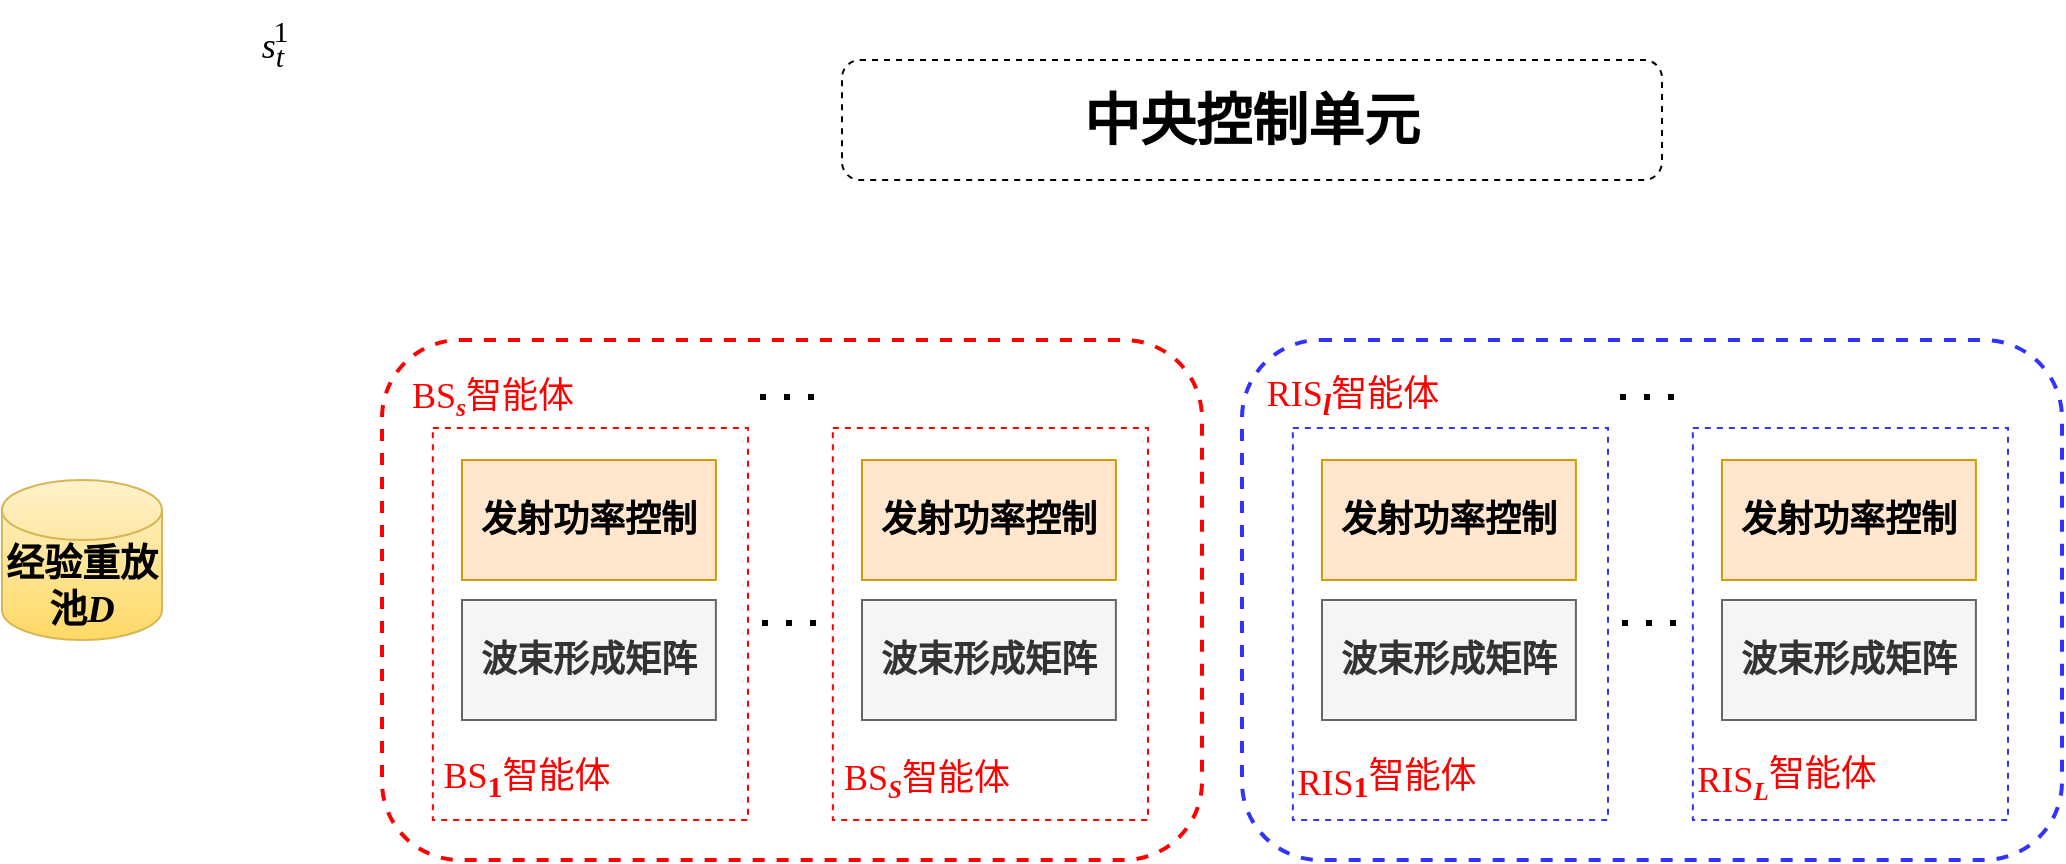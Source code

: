 <mxfile version="23.0.1" type="github">
  <diagram name="第 1 页" id="qWvrkpXLxx0GC9WOg6ml">
    <mxGraphModel dx="783" dy="581" grid="1" gridSize="10" guides="1" tooltips="1" connect="1" arrows="1" fold="1" page="1" pageScale="1" pageWidth="827" pageHeight="1169" math="0" shadow="0">
      <root>
        <mxCell id="0" />
        <mxCell id="1" parent="0" />
        <mxCell id="3JuD0V2UQYrB-Lwvqgq5-1" value="&lt;font face=&quot;Times New Roman&quot;&gt;&lt;span style=&quot;font-size: 28px;&quot;&gt;&lt;b&gt;中央控制单元&lt;/b&gt;&lt;/span&gt;&lt;/font&gt;" style="rounded=1;whiteSpace=wrap;html=1;dashed=1;" vertex="1" parent="1">
          <mxGeometry x="460" y="110" width="410" height="60" as="geometry" />
        </mxCell>
        <mxCell id="3JuD0V2UQYrB-Lwvqgq5-2" value="&lt;font style=&quot;font-size: 19px;&quot; face=&quot;Times New Roman&quot;&gt;&lt;b&gt;经验重放池&lt;i&gt;D&lt;/i&gt;&lt;/b&gt;&lt;/font&gt;" style="shape=cylinder3;whiteSpace=wrap;html=1;boundedLbl=1;backgroundOutline=1;size=15;fillColor=#fff2cc;strokeColor=#d6b656;gradientColor=#ffd966;" vertex="1" parent="1">
          <mxGeometry x="40" y="320" width="80" height="80" as="geometry" />
        </mxCell>
        <mxCell id="3JuD0V2UQYrB-Lwvqgq5-23" value="" style="group" vertex="1" connectable="0" parent="1">
          <mxGeometry x="230" y="250" width="410" height="260" as="geometry" />
        </mxCell>
        <mxCell id="3JuD0V2UQYrB-Lwvqgq5-21" value="" style="rounded=1;whiteSpace=wrap;html=1;dashed=1;strokeWidth=2;strokeColor=#FF0000;" vertex="1" parent="3JuD0V2UQYrB-Lwvqgq5-23">
          <mxGeometry width="410" height="260" as="geometry" />
        </mxCell>
        <mxCell id="3JuD0V2UQYrB-Lwvqgq5-6" value="" style="group" vertex="1" connectable="0" parent="3JuD0V2UQYrB-Lwvqgq5-23">
          <mxGeometry x="40" y="60" width="166" height="190" as="geometry" />
        </mxCell>
        <mxCell id="3JuD0V2UQYrB-Lwvqgq5-5" value="" style="rounded=0;whiteSpace=wrap;html=1;dashed=1;strokeColor=#FF0000;strokeWidth=1;" vertex="1" parent="3JuD0V2UQYrB-Lwvqgq5-6">
          <mxGeometry x="-14.58" y="-16" width="157.58" height="196" as="geometry" />
        </mxCell>
        <mxCell id="3JuD0V2UQYrB-Lwvqgq5-3" value="&lt;font size=&quot;1&quot; face=&quot;Times New Roman&quot;&gt;&lt;b style=&quot;font-size: 18px;&quot;&gt;发射功率控制&lt;/b&gt;&lt;/font&gt;" style="rounded=0;whiteSpace=wrap;html=1;fillColor=#ffe6cc;strokeColor=#d79b00;movable=1;resizable=1;rotatable=1;deletable=1;editable=1;locked=0;connectable=1;" vertex="1" parent="3JuD0V2UQYrB-Lwvqgq5-6">
          <mxGeometry width="126.941" height="60" as="geometry" />
        </mxCell>
        <mxCell id="3JuD0V2UQYrB-Lwvqgq5-4" value="&lt;font size=&quot;1&quot; face=&quot;Times New Roman&quot;&gt;&lt;b style=&quot;font-size: 18px;&quot;&gt;波束形成矩阵&lt;/b&gt;&lt;/font&gt;" style="rounded=0;whiteSpace=wrap;html=1;fillColor=#f5f5f5;strokeColor=#666666;fontColor=#333333;movable=1;resizable=1;rotatable=1;deletable=1;editable=1;locked=0;connectable=1;" vertex="1" parent="3JuD0V2UQYrB-Lwvqgq5-6">
          <mxGeometry y="70" width="126.941" height="60" as="geometry" />
        </mxCell>
        <mxCell id="3JuD0V2UQYrB-Lwvqgq5-11" value="&lt;font color=&quot;#ff0000&quot; style=&quot;font-size: 18px;&quot; face=&quot;Times New Roman&quot;&gt;BS&lt;sub&gt;&lt;b&gt;1&lt;/b&gt;&lt;/sub&gt;智能体&lt;/font&gt;" style="text;html=1;align=center;verticalAlign=middle;resizable=0;points=[];autosize=1;strokeColor=none;fillColor=none;" vertex="1" parent="3JuD0V2UQYrB-Lwvqgq5-6">
          <mxGeometry x="-23.435" y="140" width="110" height="40" as="geometry" />
        </mxCell>
        <mxCell id="3JuD0V2UQYrB-Lwvqgq5-18" value="" style="endArrow=none;dashed=1;html=1;dashPattern=1 3;strokeWidth=3;rounded=0;curved=0;endSize=6;jumpStyle=gap;jumpSize=13;" edge="1" parent="3JuD0V2UQYrB-Lwvqgq5-6">
          <mxGeometry width="50" height="50" relative="1" as="geometry">
            <mxPoint x="150" y="81.5" as="sourcePoint" />
            <mxPoint x="180" y="81.5" as="targetPoint" />
          </mxGeometry>
        </mxCell>
        <mxCell id="3JuD0V2UQYrB-Lwvqgq5-7" value="&lt;font color=&quot;#ff0000&quot; style=&quot;font-size: 18px;&quot; face=&quot;Times New Roman&quot;&gt;BS&lt;/font&gt;&lt;font color=&quot;#ff0000&quot; face=&quot;Times New Roman&quot;&gt;&lt;span style=&quot;font-size: 15.0px;&quot;&gt;&lt;b&gt;&lt;i&gt;&lt;sub&gt;s&lt;/sub&gt;&lt;/i&gt;&lt;/b&gt;&lt;/span&gt;&lt;font size=&quot;4&quot;&gt;智能体&lt;/font&gt;&lt;/font&gt;" style="text;html=1;align=center;verticalAlign=middle;resizable=0;points=[];autosize=1;strokeColor=none;fillColor=none;" vertex="1" parent="3JuD0V2UQYrB-Lwvqgq5-23">
          <mxGeometry x="5" y="9" width="100" height="40" as="geometry" />
        </mxCell>
        <mxCell id="3JuD0V2UQYrB-Lwvqgq5-13" value="" style="group" vertex="1" connectable="0" parent="3JuD0V2UQYrB-Lwvqgq5-23">
          <mxGeometry x="240" y="60" width="166" height="190" as="geometry" />
        </mxCell>
        <mxCell id="3JuD0V2UQYrB-Lwvqgq5-14" value="" style="rounded=0;whiteSpace=wrap;html=1;dashed=1;strokeColor=#FF0000;strokeWidth=1;" vertex="1" parent="3JuD0V2UQYrB-Lwvqgq5-13">
          <mxGeometry x="-14.58" y="-16" width="157.58" height="196" as="geometry" />
        </mxCell>
        <mxCell id="3JuD0V2UQYrB-Lwvqgq5-15" value="&lt;font size=&quot;1&quot; face=&quot;Times New Roman&quot;&gt;&lt;b style=&quot;font-size: 18px;&quot;&gt;发射功率控制&lt;/b&gt;&lt;/font&gt;" style="rounded=0;whiteSpace=wrap;html=1;fillColor=#ffe6cc;strokeColor=#d79b00;movable=1;resizable=1;rotatable=1;deletable=1;editable=1;locked=0;connectable=1;" vertex="1" parent="3JuD0V2UQYrB-Lwvqgq5-13">
          <mxGeometry width="126.941" height="60" as="geometry" />
        </mxCell>
        <mxCell id="3JuD0V2UQYrB-Lwvqgq5-16" value="&lt;font size=&quot;1&quot; face=&quot;Times New Roman&quot;&gt;&lt;b style=&quot;font-size: 18px;&quot;&gt;波束形成矩阵&lt;/b&gt;&lt;/font&gt;" style="rounded=0;whiteSpace=wrap;html=1;fillColor=#f5f5f5;strokeColor=#666666;fontColor=#333333;movable=1;resizable=1;rotatable=1;deletable=1;editable=1;locked=0;connectable=1;" vertex="1" parent="3JuD0V2UQYrB-Lwvqgq5-13">
          <mxGeometry y="70" width="126.941" height="60" as="geometry" />
        </mxCell>
        <mxCell id="3JuD0V2UQYrB-Lwvqgq5-17" value="&lt;font color=&quot;#ff0000&quot; style=&quot;font-size: 18px;&quot; face=&quot;Times New Roman&quot;&gt;BS&lt;/font&gt;&lt;font style=&quot;font-size: 15.0px;&quot; color=&quot;#ff0000&quot; face=&quot;Times New Roman&quot;&gt;&lt;sub&gt;&lt;i&gt;&lt;b&gt;S&lt;/b&gt;&lt;/i&gt;&lt;/sub&gt;&lt;/font&gt;&lt;font color=&quot;#ff0000&quot; face=&quot;Times New Roman&quot;&gt;&lt;font size=&quot;4&quot;&gt;智能体&lt;/font&gt;&lt;/font&gt;" style="text;html=1;align=center;verticalAlign=middle;resizable=0;points=[];autosize=1;strokeColor=none;fillColor=none;" vertex="1" parent="3JuD0V2UQYrB-Lwvqgq5-13">
          <mxGeometry x="-23.435" y="140" width="110" height="40" as="geometry" />
        </mxCell>
        <mxCell id="3JuD0V2UQYrB-Lwvqgq5-22" value="" style="endArrow=none;dashed=1;html=1;dashPattern=1 3;strokeWidth=3;rounded=0;curved=0;endSize=6;jumpStyle=gap;jumpSize=13;" edge="1" parent="3JuD0V2UQYrB-Lwvqgq5-23">
          <mxGeometry width="50" height="50" relative="1" as="geometry">
            <mxPoint x="189" y="28.5" as="sourcePoint" />
            <mxPoint x="219" y="28.5" as="targetPoint" />
          </mxGeometry>
        </mxCell>
        <mxCell id="3JuD0V2UQYrB-Lwvqgq5-24" value="" style="group" vertex="1" connectable="0" parent="1">
          <mxGeometry x="660" y="250" width="410" height="260" as="geometry" />
        </mxCell>
        <mxCell id="3JuD0V2UQYrB-Lwvqgq5-25" value="" style="rounded=1;whiteSpace=wrap;html=1;dashed=1;strokeWidth=2;strokeColor=#3333FF;" vertex="1" parent="3JuD0V2UQYrB-Lwvqgq5-24">
          <mxGeometry width="410" height="260" as="geometry" />
        </mxCell>
        <mxCell id="3JuD0V2UQYrB-Lwvqgq5-26" value="" style="group" vertex="1" connectable="0" parent="3JuD0V2UQYrB-Lwvqgq5-24">
          <mxGeometry x="40" y="60" width="166" height="190" as="geometry" />
        </mxCell>
        <mxCell id="3JuD0V2UQYrB-Lwvqgq5-27" value="" style="rounded=0;whiteSpace=wrap;html=1;dashed=1;strokeColor=#3333FF;strokeWidth=1;" vertex="1" parent="3JuD0V2UQYrB-Lwvqgq5-26">
          <mxGeometry x="-14.58" y="-16" width="157.58" height="196" as="geometry" />
        </mxCell>
        <mxCell id="3JuD0V2UQYrB-Lwvqgq5-28" value="&lt;font size=&quot;1&quot; face=&quot;Times New Roman&quot;&gt;&lt;b style=&quot;font-size: 18px;&quot;&gt;发射功率控制&lt;/b&gt;&lt;/font&gt;" style="rounded=0;whiteSpace=wrap;html=1;fillColor=#ffe6cc;strokeColor=#d79b00;movable=1;resizable=1;rotatable=1;deletable=1;editable=1;locked=0;connectable=1;" vertex="1" parent="3JuD0V2UQYrB-Lwvqgq5-26">
          <mxGeometry width="126.941" height="60" as="geometry" />
        </mxCell>
        <mxCell id="3JuD0V2UQYrB-Lwvqgq5-29" value="&lt;font size=&quot;1&quot; face=&quot;Times New Roman&quot;&gt;&lt;b style=&quot;font-size: 18px;&quot;&gt;波束形成矩阵&lt;/b&gt;&lt;/font&gt;" style="rounded=0;whiteSpace=wrap;html=1;fillColor=#f5f5f5;strokeColor=#666666;fontColor=#333333;movable=1;resizable=1;rotatable=1;deletable=1;editable=1;locked=0;connectable=1;" vertex="1" parent="3JuD0V2UQYrB-Lwvqgq5-26">
          <mxGeometry y="70" width="126.941" height="60" as="geometry" />
        </mxCell>
        <mxCell id="3JuD0V2UQYrB-Lwvqgq5-30" value="&lt;font color=&quot;#ff0000&quot; face=&quot;Times New Roman&quot;&gt;&lt;font style=&quot;vertical-align: sub;&quot; size=&quot;4&quot;&gt;RIS&lt;/font&gt;&lt;b style=&quot;font-size: 18px;&quot;&gt;&lt;sub&gt;1&lt;/sub&gt;&lt;/b&gt;&lt;font size=&quot;4&quot;&gt;智能体&lt;/font&gt;&lt;/font&gt;" style="text;html=1;align=center;verticalAlign=middle;resizable=0;points=[];autosize=1;strokeColor=none;fillColor=none;" vertex="1" parent="3JuD0V2UQYrB-Lwvqgq5-26">
          <mxGeometry x="-23.435" y="140" width="110" height="40" as="geometry" />
        </mxCell>
        <mxCell id="3JuD0V2UQYrB-Lwvqgq5-31" value="" style="endArrow=none;dashed=1;html=1;dashPattern=1 3;strokeWidth=3;rounded=0;curved=0;endSize=6;jumpStyle=gap;jumpSize=13;" edge="1" parent="3JuD0V2UQYrB-Lwvqgq5-26">
          <mxGeometry width="50" height="50" relative="1" as="geometry">
            <mxPoint x="150" y="81.5" as="sourcePoint" />
            <mxPoint x="180" y="81.5" as="targetPoint" />
          </mxGeometry>
        </mxCell>
        <mxCell id="3JuD0V2UQYrB-Lwvqgq5-32" value="&lt;font color=&quot;#ff0000&quot; style=&quot;font-size: 18px;&quot; face=&quot;Times New Roman&quot;&gt;RIS&lt;b&gt;&lt;i&gt;&lt;sub&gt;l&lt;/sub&gt;&lt;/i&gt;&lt;/b&gt;智能体&lt;/font&gt;" style="text;html=1;align=center;verticalAlign=middle;resizable=0;points=[];autosize=1;strokeColor=none;fillColor=none;" vertex="1" parent="3JuD0V2UQYrB-Lwvqgq5-24">
          <mxGeometry y="9" width="110" height="40" as="geometry" />
        </mxCell>
        <mxCell id="3JuD0V2UQYrB-Lwvqgq5-33" value="" style="group" vertex="1" connectable="0" parent="3JuD0V2UQYrB-Lwvqgq5-24">
          <mxGeometry x="240" y="60" width="166" height="190" as="geometry" />
        </mxCell>
        <mxCell id="3JuD0V2UQYrB-Lwvqgq5-34" value="" style="rounded=0;whiteSpace=wrap;html=1;dashed=1;strokeColor=#3333FF;strokeWidth=1;" vertex="1" parent="3JuD0V2UQYrB-Lwvqgq5-33">
          <mxGeometry x="-14.58" y="-16" width="157.58" height="196" as="geometry" />
        </mxCell>
        <mxCell id="3JuD0V2UQYrB-Lwvqgq5-35" value="&lt;font size=&quot;1&quot; face=&quot;Times New Roman&quot;&gt;&lt;b style=&quot;font-size: 18px;&quot;&gt;发射功率控制&lt;/b&gt;&lt;/font&gt;" style="rounded=0;whiteSpace=wrap;html=1;fillColor=#ffe6cc;strokeColor=#d79b00;movable=1;resizable=1;rotatable=1;deletable=1;editable=1;locked=0;connectable=1;" vertex="1" parent="3JuD0V2UQYrB-Lwvqgq5-33">
          <mxGeometry width="126.941" height="60" as="geometry" />
        </mxCell>
        <mxCell id="3JuD0V2UQYrB-Lwvqgq5-36" value="&lt;font size=&quot;1&quot; face=&quot;Times New Roman&quot;&gt;&lt;b style=&quot;font-size: 18px;&quot;&gt;波束形成矩阵&lt;/b&gt;&lt;/font&gt;" style="rounded=0;whiteSpace=wrap;html=1;fillColor=#f5f5f5;strokeColor=#666666;fontColor=#333333;movable=1;resizable=1;rotatable=1;deletable=1;editable=1;locked=0;connectable=1;" vertex="1" parent="3JuD0V2UQYrB-Lwvqgq5-33">
          <mxGeometry y="70" width="126.941" height="60" as="geometry" />
        </mxCell>
        <mxCell id="3JuD0V2UQYrB-Lwvqgq5-37" value="&lt;font color=&quot;#ff0000&quot; face=&quot;Times New Roman&quot;&gt;&lt;sub&gt;&lt;font size=&quot;4&quot;&gt;RIS&lt;/font&gt;&lt;span style=&quot;font-size: 15.0px;&quot;&gt;&lt;b&gt;&lt;i&gt;&lt;sub&gt;L&lt;/sub&gt;&lt;/i&gt;&lt;/b&gt;&lt;/span&gt;&lt;/sub&gt;&lt;/font&gt;&lt;font color=&quot;#ff0000&quot; face=&quot;Times New Roman&quot;&gt;&lt;font size=&quot;4&quot;&gt;智能体&lt;/font&gt;&lt;/font&gt;" style="text;html=1;align=center;verticalAlign=middle;resizable=0;points=[];autosize=1;strokeColor=none;fillColor=none;" vertex="1" parent="3JuD0V2UQYrB-Lwvqgq5-33">
          <mxGeometry x="-23.435" y="140" width="110" height="40" as="geometry" />
        </mxCell>
        <mxCell id="3JuD0V2UQYrB-Lwvqgq5-38" value="" style="endArrow=none;dashed=1;html=1;dashPattern=1 3;strokeWidth=3;rounded=0;curved=0;endSize=6;jumpStyle=gap;jumpSize=13;" edge="1" parent="3JuD0V2UQYrB-Lwvqgq5-24">
          <mxGeometry width="50" height="50" relative="1" as="geometry">
            <mxPoint x="189" y="28.5" as="sourcePoint" />
            <mxPoint x="219" y="28.5" as="targetPoint" />
          </mxGeometry>
        </mxCell>
        <mxCell id="3JuD0V2UQYrB-Lwvqgq5-42" value="" style="group" vertex="1" connectable="0" parent="1">
          <mxGeometry x="160" y="80" width="34" height="45" as="geometry" />
        </mxCell>
        <mxCell id="3JuD0V2UQYrB-Lwvqgq5-39" value="&lt;font face=&quot;Times New Roman&quot; style=&quot;font-size: 18px;&quot;&gt;&lt;i&gt;s&lt;sub&gt;t&lt;/sub&gt;&lt;/i&gt;&lt;/font&gt;" style="text;html=1;align=center;verticalAlign=middle;resizable=0;points=[];autosize=1;strokeColor=none;fillColor=none;" vertex="1" parent="3JuD0V2UQYrB-Lwvqgq5-42">
          <mxGeometry y="5" width="30" height="40" as="geometry" />
        </mxCell>
        <mxCell id="3JuD0V2UQYrB-Lwvqgq5-40" value="&lt;font size=&quot;4&quot; face=&quot;Times New Roman&quot;&gt;&lt;sup&gt;1&lt;/sup&gt;&lt;/font&gt;" style="text;html=1;align=center;verticalAlign=middle;resizable=0;points=[];autosize=1;strokeColor=none;fillColor=none;" vertex="1" parent="3JuD0V2UQYrB-Lwvqgq5-42">
          <mxGeometry x="4" width="30" height="40" as="geometry" />
        </mxCell>
      </root>
    </mxGraphModel>
  </diagram>
</mxfile>
